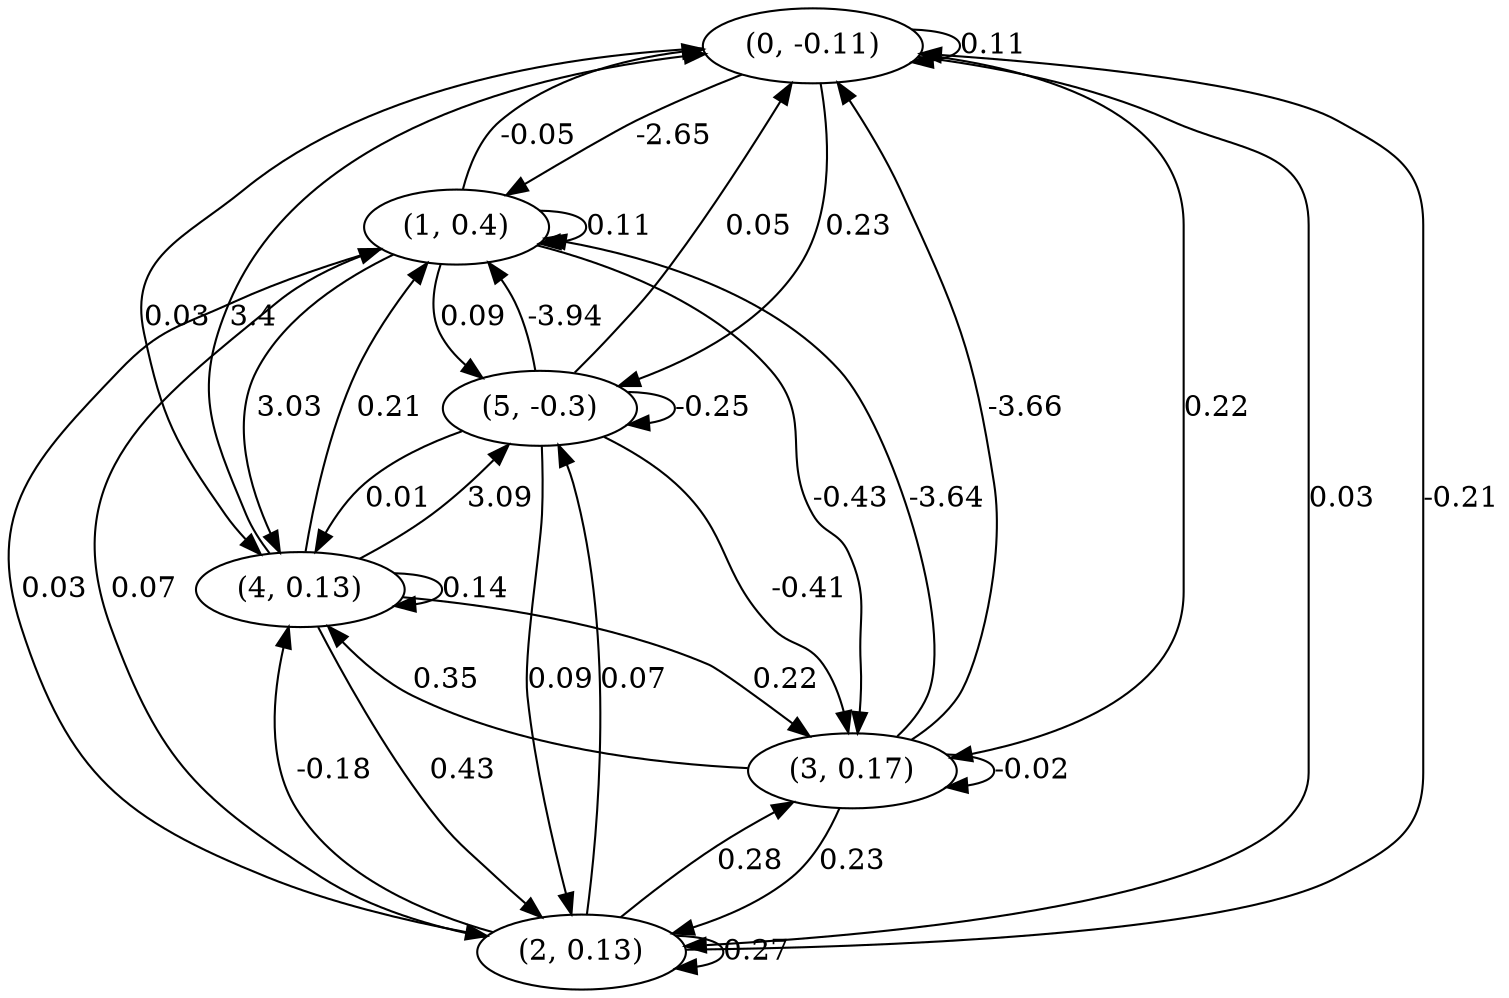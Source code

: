 digraph {
    0 [ label = "(0, -0.11)" ]
    1 [ label = "(1, 0.4)" ]
    2 [ label = "(2, 0.13)" ]
    3 [ label = "(3, 0.17)" ]
    4 [ label = "(4, 0.13)" ]
    5 [ label = "(5, -0.3)" ]
    0 -> 0 [ label = "0.11" ]
    1 -> 1 [ label = "0.11" ]
    2 -> 2 [ label = "0.27" ]
    3 -> 3 [ label = "-0.02" ]
    4 -> 4 [ label = "0.14" ]
    5 -> 5 [ label = "-0.25" ]
    1 -> 0 [ label = "-0.05" ]
    2 -> 0 [ label = "-0.21" ]
    3 -> 0 [ label = "-3.66" ]
    4 -> 0 [ label = "3.4" ]
    5 -> 0 [ label = "0.05" ]
    0 -> 1 [ label = "-2.65" ]
    2 -> 1 [ label = "0.07" ]
    3 -> 1 [ label = "-3.64" ]
    4 -> 1 [ label = "0.21" ]
    5 -> 1 [ label = "-3.94" ]
    0 -> 2 [ label = "0.03" ]
    1 -> 2 [ label = "0.03" ]
    3 -> 2 [ label = "0.23" ]
    4 -> 2 [ label = "0.43" ]
    5 -> 2 [ label = "0.09" ]
    0 -> 3 [ label = "0.22" ]
    1 -> 3 [ label = "-0.43" ]
    2 -> 3 [ label = "0.28" ]
    4 -> 3 [ label = "0.22" ]
    5 -> 3 [ label = "-0.41" ]
    0 -> 4 [ label = "0.03" ]
    1 -> 4 [ label = "3.03" ]
    2 -> 4 [ label = "-0.18" ]
    3 -> 4 [ label = "0.35" ]
    5 -> 4 [ label = "0.01" ]
    0 -> 5 [ label = "0.23" ]
    1 -> 5 [ label = "0.09" ]
    2 -> 5 [ label = "0.07" ]
    4 -> 5 [ label = "3.09" ]
}

